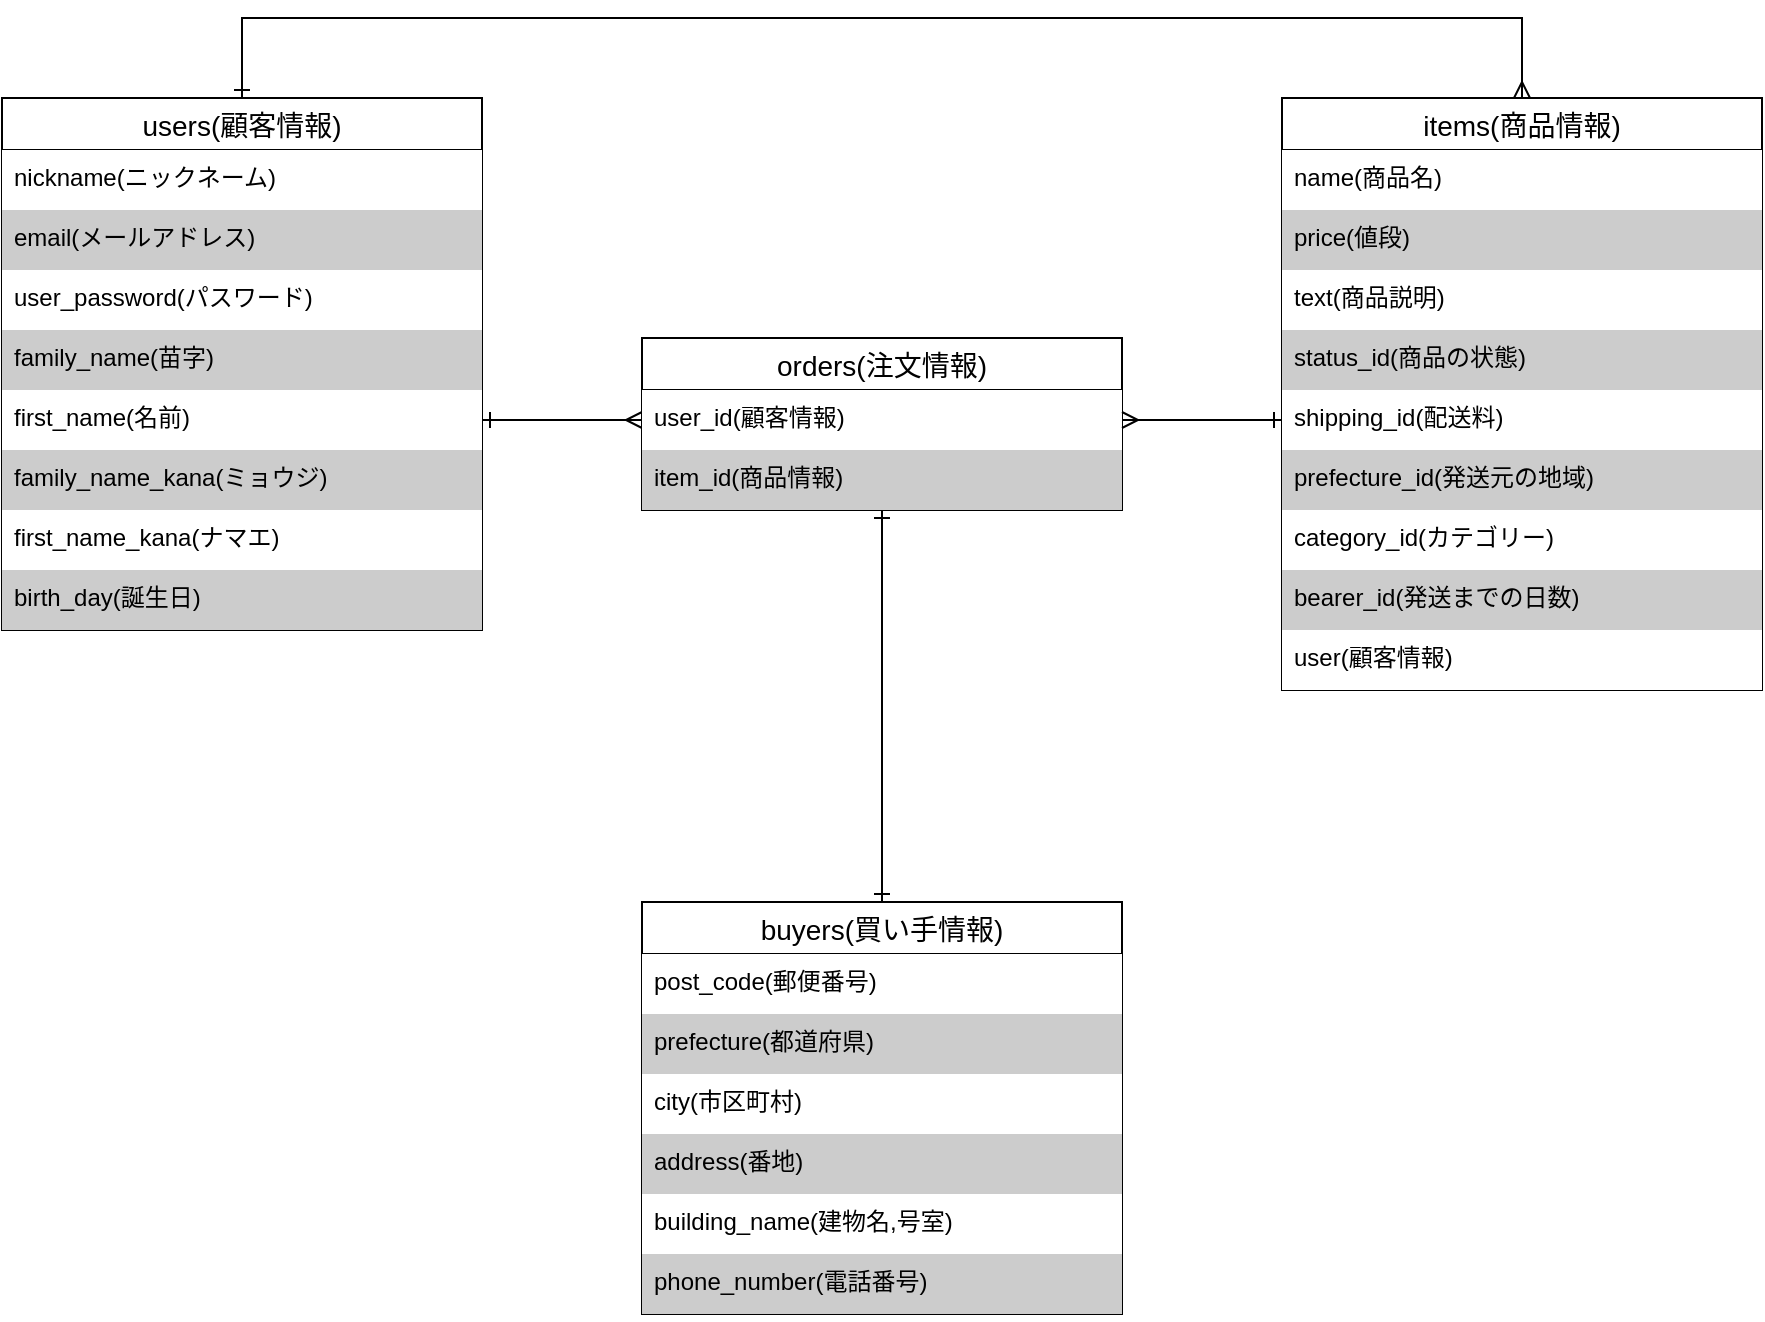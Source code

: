 <mxfile>
    <diagram id="dXNAcIZOsUquk1LKy1af" name="ページ1">
        <mxGraphModel dx="932" dy="711" grid="1" gridSize="10" guides="1" tooltips="1" connect="1" arrows="1" fold="1" page="1" pageScale="1" pageWidth="1169" pageHeight="1654" math="0" shadow="0">
            <root>
                <mxCell id="0"/>
                <mxCell id="1" parent="0"/>
                <mxCell id="239" style="edgeStyle=none;rounded=0;orthogonalLoop=1;jettySize=auto;html=1;startArrow=ERone;startFill=0;endArrow=ERmany;endFill=0;" parent="1" target="224" edge="1">
                    <mxGeometry relative="1" as="geometry">
                        <mxPoint x="280" y="241" as="sourcePoint"/>
                    </mxGeometry>
                </mxCell>
                <mxCell id="244" style="edgeStyle=elbowEdgeStyle;rounded=0;orthogonalLoop=1;jettySize=auto;elbow=vertical;html=1;startArrow=ERone;startFill=0;endArrow=ERmany;endFill=0;entryX=0.5;entryY=0;entryDx=0;entryDy=0;" parent="1" source="146" target="187" edge="1">
                    <mxGeometry relative="1" as="geometry">
                        <mxPoint x="800" y="70" as="targetPoint"/>
                        <Array as="points">
                            <mxPoint x="490" y="40"/>
                        </Array>
                    </mxGeometry>
                </mxCell>
                <mxCell id="146" value="users(顧客情報)" style="swimlane;fontStyle=0;childLayout=stackLayout;horizontal=1;startSize=26;horizontalStack=0;resizeParent=1;resizeParentMax=0;resizeLast=0;collapsible=1;marginBottom=0;align=center;fontSize=14;rounded=0;gradientColor=none;fillColor=#FFFFFF;strokeColor=#000000;fontColor=#000000;" parent="1" vertex="1">
                    <mxGeometry x="40" y="80" width="240" height="266" as="geometry">
                        <mxRectangle x="40" y="40" width="50" height="26" as="alternateBounds"/>
                    </mxGeometry>
                </mxCell>
                <mxCell id="147" value="nickname(ニックネーム)" style="text;strokeColor=none;spacingLeft=4;spacingRight=4;overflow=hidden;rotatable=0;points=[[0,0.5],[1,0.5]];portConstraint=eastwest;fontSize=12;shadow=0;fillColor=#FFFFFF;fontColor=#000000;" parent="146" vertex="1">
                    <mxGeometry y="26" width="240" height="30" as="geometry"/>
                </mxCell>
                <mxCell id="148" value="email(メールアドレス)" style="text;strokeColor=none;spacingLeft=4;spacingRight=4;overflow=hidden;rotatable=0;points=[[0,0.5],[1,0.5]];portConstraint=eastwest;fontSize=12;fillColor=#CCCCCC;fontColor=#000000;" parent="146" vertex="1">
                    <mxGeometry y="56" width="240" height="30" as="geometry"/>
                </mxCell>
                <mxCell id="149" value="user_password(パスワード)" style="text;strokeColor=none;spacingLeft=4;spacingRight=4;overflow=hidden;rotatable=0;points=[[0,0.5],[1,0.5]];portConstraint=eastwest;fontSize=12;fillColor=#FFFFFF;fontColor=#000000;" parent="146" vertex="1">
                    <mxGeometry y="86" width="240" height="30" as="geometry"/>
                </mxCell>
                <mxCell id="152" value="family_name(苗字)" style="text;strokeColor=none;spacingLeft=4;spacingRight=4;overflow=hidden;rotatable=0;points=[[0,0.5],[1,0.5]];portConstraint=eastwest;fontSize=12;fontColor=#000000;fillColor=#CCCCCC;" parent="146" vertex="1">
                    <mxGeometry y="116" width="240" height="30" as="geometry"/>
                </mxCell>
                <mxCell id="153" value="first_name(名前)" style="text;strokeColor=none;spacingLeft=4;spacingRight=4;overflow=hidden;rotatable=0;points=[[0,0.5],[1,0.5]];portConstraint=eastwest;fontSize=12;fontColor=#000000;fillColor=#FFFFFF;" parent="146" vertex="1">
                    <mxGeometry y="146" width="240" height="30" as="geometry"/>
                </mxCell>
                <mxCell id="154" value="family_name_kana(ミョウジ)" style="text;strokeColor=none;spacingLeft=4;spacingRight=4;overflow=hidden;rotatable=0;points=[[0,0.5],[1,0.5]];portConstraint=eastwest;fontSize=12;fontColor=#000000;fillColor=#CCCCCC;" parent="146" vertex="1">
                    <mxGeometry y="176" width="240" height="30" as="geometry"/>
                </mxCell>
                <mxCell id="155" value="first_name_kana(ナマエ)" style="text;strokeColor=none;spacingLeft=4;spacingRight=4;overflow=hidden;rotatable=0;points=[[0,0.5],[1,0.5]];portConstraint=eastwest;fontSize=12;fontColor=#000000;fillColor=#FFFFFF;" parent="146" vertex="1">
                    <mxGeometry y="206" width="240" height="30" as="geometry"/>
                </mxCell>
                <mxCell id="156" value="birth_day(誕生日)" style="text;strokeColor=none;spacingLeft=4;spacingRight=4;overflow=hidden;rotatable=0;points=[[0,0.5],[1,0.5]];portConstraint=eastwest;fontSize=12;fontColor=#000000;fillColor=#CCCCCC;" parent="146" vertex="1">
                    <mxGeometry y="236" width="240" height="30" as="geometry"/>
                </mxCell>
                <mxCell id="241" style="edgeStyle=none;rounded=0;orthogonalLoop=1;jettySize=auto;html=1;startArrow=ERone;startFill=0;endArrow=ERone;endFill=0;" parent="1" source="169" target="223" edge="1">
                    <mxGeometry relative="1" as="geometry"/>
                </mxCell>
                <mxCell id="169" value="buyers(買い手情報)" style="swimlane;fontStyle=0;childLayout=stackLayout;horizontal=1;startSize=26;horizontalStack=0;resizeParent=1;resizeParentMax=0;resizeLast=0;collapsible=1;marginBottom=0;align=center;fontSize=14;rounded=0;gradientColor=none;fillColor=#FFFFFF;strokeColor=#000000;fontColor=#000000;" parent="1" vertex="1">
                    <mxGeometry x="360" y="482" width="240" height="206" as="geometry">
                        <mxRectangle x="40" y="40" width="50" height="26" as="alternateBounds"/>
                    </mxGeometry>
                </mxCell>
                <mxCell id="175" value="post_code(郵便番号)" style="text;strokeColor=none;spacingLeft=4;spacingRight=4;overflow=hidden;rotatable=0;points=[[0,0.5],[1,0.5]];portConstraint=eastwest;fontSize=12;fontColor=#000000;fillColor=#FFFFFF;" parent="169" vertex="1">
                    <mxGeometry y="26" width="240" height="30" as="geometry"/>
                </mxCell>
                <mxCell id="176" value="prefecture(都道府県)" style="text;strokeColor=none;spacingLeft=4;spacingRight=4;overflow=hidden;rotatable=0;points=[[0,0.5],[1,0.5]];portConstraint=eastwest;fontSize=12;fontColor=#000000;fillColor=#CCCCCC;" parent="169" vertex="1">
                    <mxGeometry y="56" width="240" height="30" as="geometry"/>
                </mxCell>
                <mxCell id="177" value="city(市区町村)" style="text;strokeColor=none;spacingLeft=4;spacingRight=4;overflow=hidden;rotatable=0;points=[[0,0.5],[1,0.5]];portConstraint=eastwest;fontSize=12;fontColor=#000000;fillColor=#FFFFFF;" parent="169" vertex="1">
                    <mxGeometry y="86" width="240" height="30" as="geometry"/>
                </mxCell>
                <mxCell id="178" value="address(番地)" style="text;strokeColor=none;spacingLeft=4;spacingRight=4;overflow=hidden;rotatable=0;points=[[0,0.5],[1,0.5]];portConstraint=eastwest;fontSize=12;fontColor=#000000;fillColor=#CCCCCC;" parent="169" vertex="1">
                    <mxGeometry y="116" width="240" height="30" as="geometry"/>
                </mxCell>
                <mxCell id="179" value="building_name(建物名,号室)" style="text;strokeColor=none;spacingLeft=4;spacingRight=4;overflow=hidden;rotatable=0;points=[[0,0.5],[1,0.5]];portConstraint=eastwest;fontSize=12;fontColor=#000000;fillColor=#FFFFFF;" parent="169" vertex="1">
                    <mxGeometry y="146" width="240" height="30" as="geometry"/>
                </mxCell>
                <mxCell id="180" value="phone_number(電話番号)" style="text;strokeColor=none;spacingLeft=4;spacingRight=4;overflow=hidden;rotatable=0;points=[[0,0.5],[1,0.5]];portConstraint=eastwest;fontSize=12;fontColor=#000000;fillColor=#CCCCCC;" parent="169" vertex="1">
                    <mxGeometry y="176" width="240" height="30" as="geometry"/>
                </mxCell>
                <mxCell id="187" value="items(商品情報)" style="swimlane;fontStyle=0;childLayout=stackLayout;horizontal=1;startSize=26;horizontalStack=0;resizeParent=1;resizeParentMax=0;resizeLast=0;collapsible=1;marginBottom=0;align=center;fontSize=14;rounded=0;gradientColor=none;fillColor=#FFFFFF;strokeColor=#000000;fontColor=#000000;" parent="1" vertex="1">
                    <mxGeometry x="680" y="80" width="240" height="296" as="geometry">
                        <mxRectangle x="40" y="40" width="50" height="26" as="alternateBounds"/>
                    </mxGeometry>
                </mxCell>
                <mxCell id="188" value="name(商品名)" style="text;strokeColor=none;spacingLeft=4;spacingRight=4;overflow=hidden;rotatable=0;points=[[0,0.5],[1,0.5]];portConstraint=eastwest;fontSize=12;shadow=0;fillColor=#FFFFFF;fontColor=#000000;" parent="187" vertex="1">
                    <mxGeometry y="26" width="240" height="30" as="geometry"/>
                </mxCell>
                <mxCell id="189" value="price(値段)" style="text;strokeColor=none;spacingLeft=4;spacingRight=4;overflow=hidden;rotatable=0;points=[[0,0.5],[1,0.5]];portConstraint=eastwest;fontSize=12;fillColor=#CCCCCC;fontColor=#000000;" parent="187" vertex="1">
                    <mxGeometry y="56" width="240" height="30" as="geometry"/>
                </mxCell>
                <mxCell id="190" value="text(商品説明)" style="text;strokeColor=none;spacingLeft=4;spacingRight=4;overflow=hidden;rotatable=0;points=[[0,0.5],[1,0.5]];portConstraint=eastwest;fontSize=12;fillColor=#FFFFFF;fontColor=#000000;" parent="187" vertex="1">
                    <mxGeometry y="86" width="240" height="30" as="geometry"/>
                </mxCell>
                <mxCell id="191" value="status_id(商品の状態)" style="text;strokeColor=none;spacingLeft=4;spacingRight=4;overflow=hidden;rotatable=0;points=[[0,0.5],[1,0.5]];portConstraint=eastwest;fontSize=12;fillColor=#CCCCCC;fontColor=#000000;" parent="187" vertex="1">
                    <mxGeometry y="116" width="240" height="30" as="geometry"/>
                </mxCell>
                <mxCell id="195" value="shipping_id(配送料)" style="text;strokeColor=none;spacingLeft=4;spacingRight=4;overflow=hidden;rotatable=0;points=[[0,0.5],[1,0.5]];portConstraint=eastwest;fontSize=12;fontColor=#000000;fillColor=#FFFFFF;" parent="187" vertex="1">
                    <mxGeometry y="146" width="240" height="30" as="geometry"/>
                </mxCell>
                <mxCell id="196" value="prefecture_id(発送元の地域)" style="text;strokeColor=none;spacingLeft=4;spacingRight=4;overflow=hidden;rotatable=0;points=[[0,0.5],[1,0.5]];portConstraint=eastwest;fontSize=12;fontColor=#000000;fillColor=#CCCCCC;" parent="187" vertex="1">
                    <mxGeometry y="176" width="240" height="30" as="geometry"/>
                </mxCell>
                <mxCell id="198" value="category_id(カテゴリー)" style="text;strokeColor=none;spacingLeft=4;spacingRight=4;overflow=hidden;rotatable=0;points=[[0,0.5],[1,0.5]];portConstraint=eastwest;fontSize=12;fontColor=#000000;fillColor=#FFFFFF;" parent="187" vertex="1">
                    <mxGeometry y="206" width="240" height="30" as="geometry"/>
                </mxCell>
                <mxCell id="199" value="bearer_id(発送までの日数)" style="text;strokeColor=none;spacingLeft=4;spacingRight=4;overflow=hidden;rotatable=0;points=[[0,0.5],[1,0.5]];portConstraint=eastwest;fontSize=12;fillColor=#CCCCCC;fontColor=#000000;" parent="187" vertex="1">
                    <mxGeometry y="236" width="240" height="30" as="geometry"/>
                </mxCell>
                <mxCell id="200" value="user(顧客情報)" style="text;strokeColor=none;spacingLeft=4;spacingRight=4;overflow=hidden;rotatable=0;points=[[0,0.5],[1,0.5]];portConstraint=eastwest;fontSize=12;fontColor=#000000;fillColor=#FFFFFF;" parent="187" vertex="1">
                    <mxGeometry y="266" width="240" height="30" as="geometry"/>
                </mxCell>
                <mxCell id="223" value="orders(注文情報)" style="swimlane;fontStyle=0;childLayout=stackLayout;horizontal=1;startSize=26;horizontalStack=0;resizeParent=1;resizeParentMax=0;resizeLast=0;collapsible=1;marginBottom=0;align=center;fontSize=14;rounded=0;gradientColor=none;fillColor=#FFFFFF;strokeColor=#000000;fontColor=#000000;" parent="1" vertex="1">
                    <mxGeometry x="360" y="200" width="240" height="86" as="geometry">
                        <mxRectangle x="40" y="40" width="50" height="26" as="alternateBounds"/>
                    </mxGeometry>
                </mxCell>
                <mxCell id="224" value="user_id(顧客情報)" style="text;strokeColor=none;spacingLeft=4;spacingRight=4;overflow=hidden;rotatable=0;points=[[0,0.5],[1,0.5]];portConstraint=eastwest;fontSize=12;shadow=0;fillColor=#FFFFFF;fontColor=#000000;" parent="223" vertex="1">
                    <mxGeometry y="26" width="240" height="30" as="geometry"/>
                </mxCell>
                <mxCell id="225" value="item_id(商品情報)" style="text;strokeColor=none;spacingLeft=4;spacingRight=4;overflow=hidden;rotatable=0;points=[[0,0.5],[1,0.5]];portConstraint=eastwest;fontSize=12;fillColor=#CCCCCC;fontColor=#000000;" parent="223" vertex="1">
                    <mxGeometry y="56" width="240" height="30" as="geometry"/>
                </mxCell>
                <mxCell id="238" style="edgeStyle=none;rounded=0;orthogonalLoop=1;jettySize=auto;html=1;exitX=0.5;exitY=0;exitDx=0;exitDy=0;startArrow=ERone;startFill=0;endArrow=ERone;endFill=0;" parent="1" source="223" target="223" edge="1">
                    <mxGeometry relative="1" as="geometry"/>
                </mxCell>
                <mxCell id="240" style="edgeStyle=none;rounded=0;orthogonalLoop=1;jettySize=auto;html=1;startArrow=ERone;startFill=0;endArrow=ERmany;endFill=0;exitX=0;exitY=0.5;exitDx=0;exitDy=0;" parent="1" target="224" edge="1">
                    <mxGeometry relative="1" as="geometry">
                        <mxPoint x="600.0" y="201" as="targetPoint"/>
                        <mxPoint x="680.0" y="241" as="sourcePoint"/>
                    </mxGeometry>
                </mxCell>
            </root>
        </mxGraphModel>
    </diagram>
</mxfile>